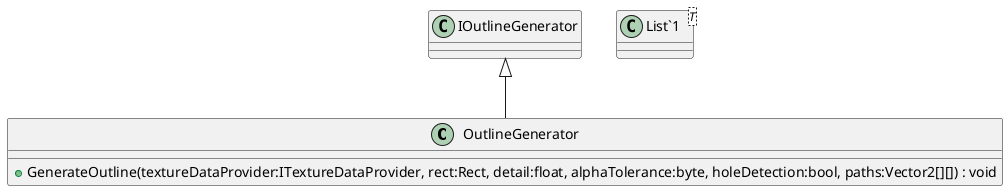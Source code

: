 @startuml
class OutlineGenerator {
    + GenerateOutline(textureDataProvider:ITextureDataProvider, rect:Rect, detail:float, alphaTolerance:byte, holeDetection:bool, paths:Vector2[][]) : void
}
class "List`1"<T> {
}
IOutlineGenerator <|-- OutlineGenerator
@enduml
